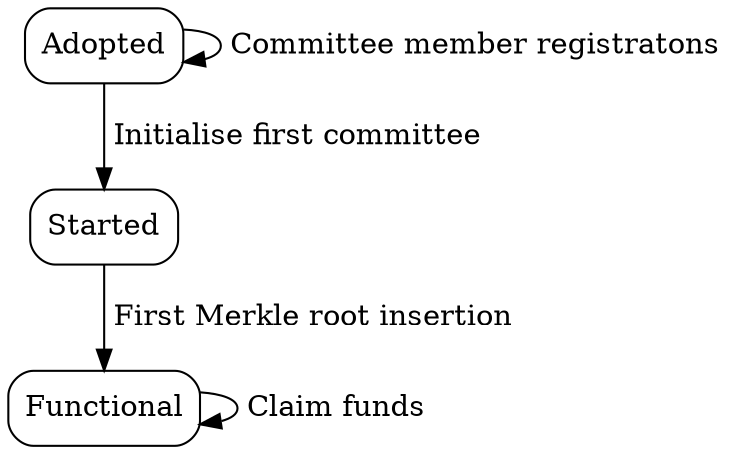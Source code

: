digraph {
  node [shape=box style=rounded]


  Adopted
  Started
  Functional

  Adopted -> Adopted [label=" Committee member registratons"]
  Adopted -> Started [label=" Initialise first committee"]
  Started -> Functional  [label=" First Merkle root insertion"]
  Functional -> Functional [label=" Claim funds"]
}

